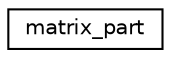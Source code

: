 digraph "Graphical Class Hierarchy"
{
  edge [fontname="Helvetica",fontsize="10",labelfontname="Helvetica",labelfontsize="10"];
  node [fontname="Helvetica",fontsize="10",shape=record];
  rankdir="LR";
  Node0 [label="matrix_part",height=0.2,width=0.4,color="black", fillcolor="white", style="filled",URL="$classmatrix__part.html"];
}
